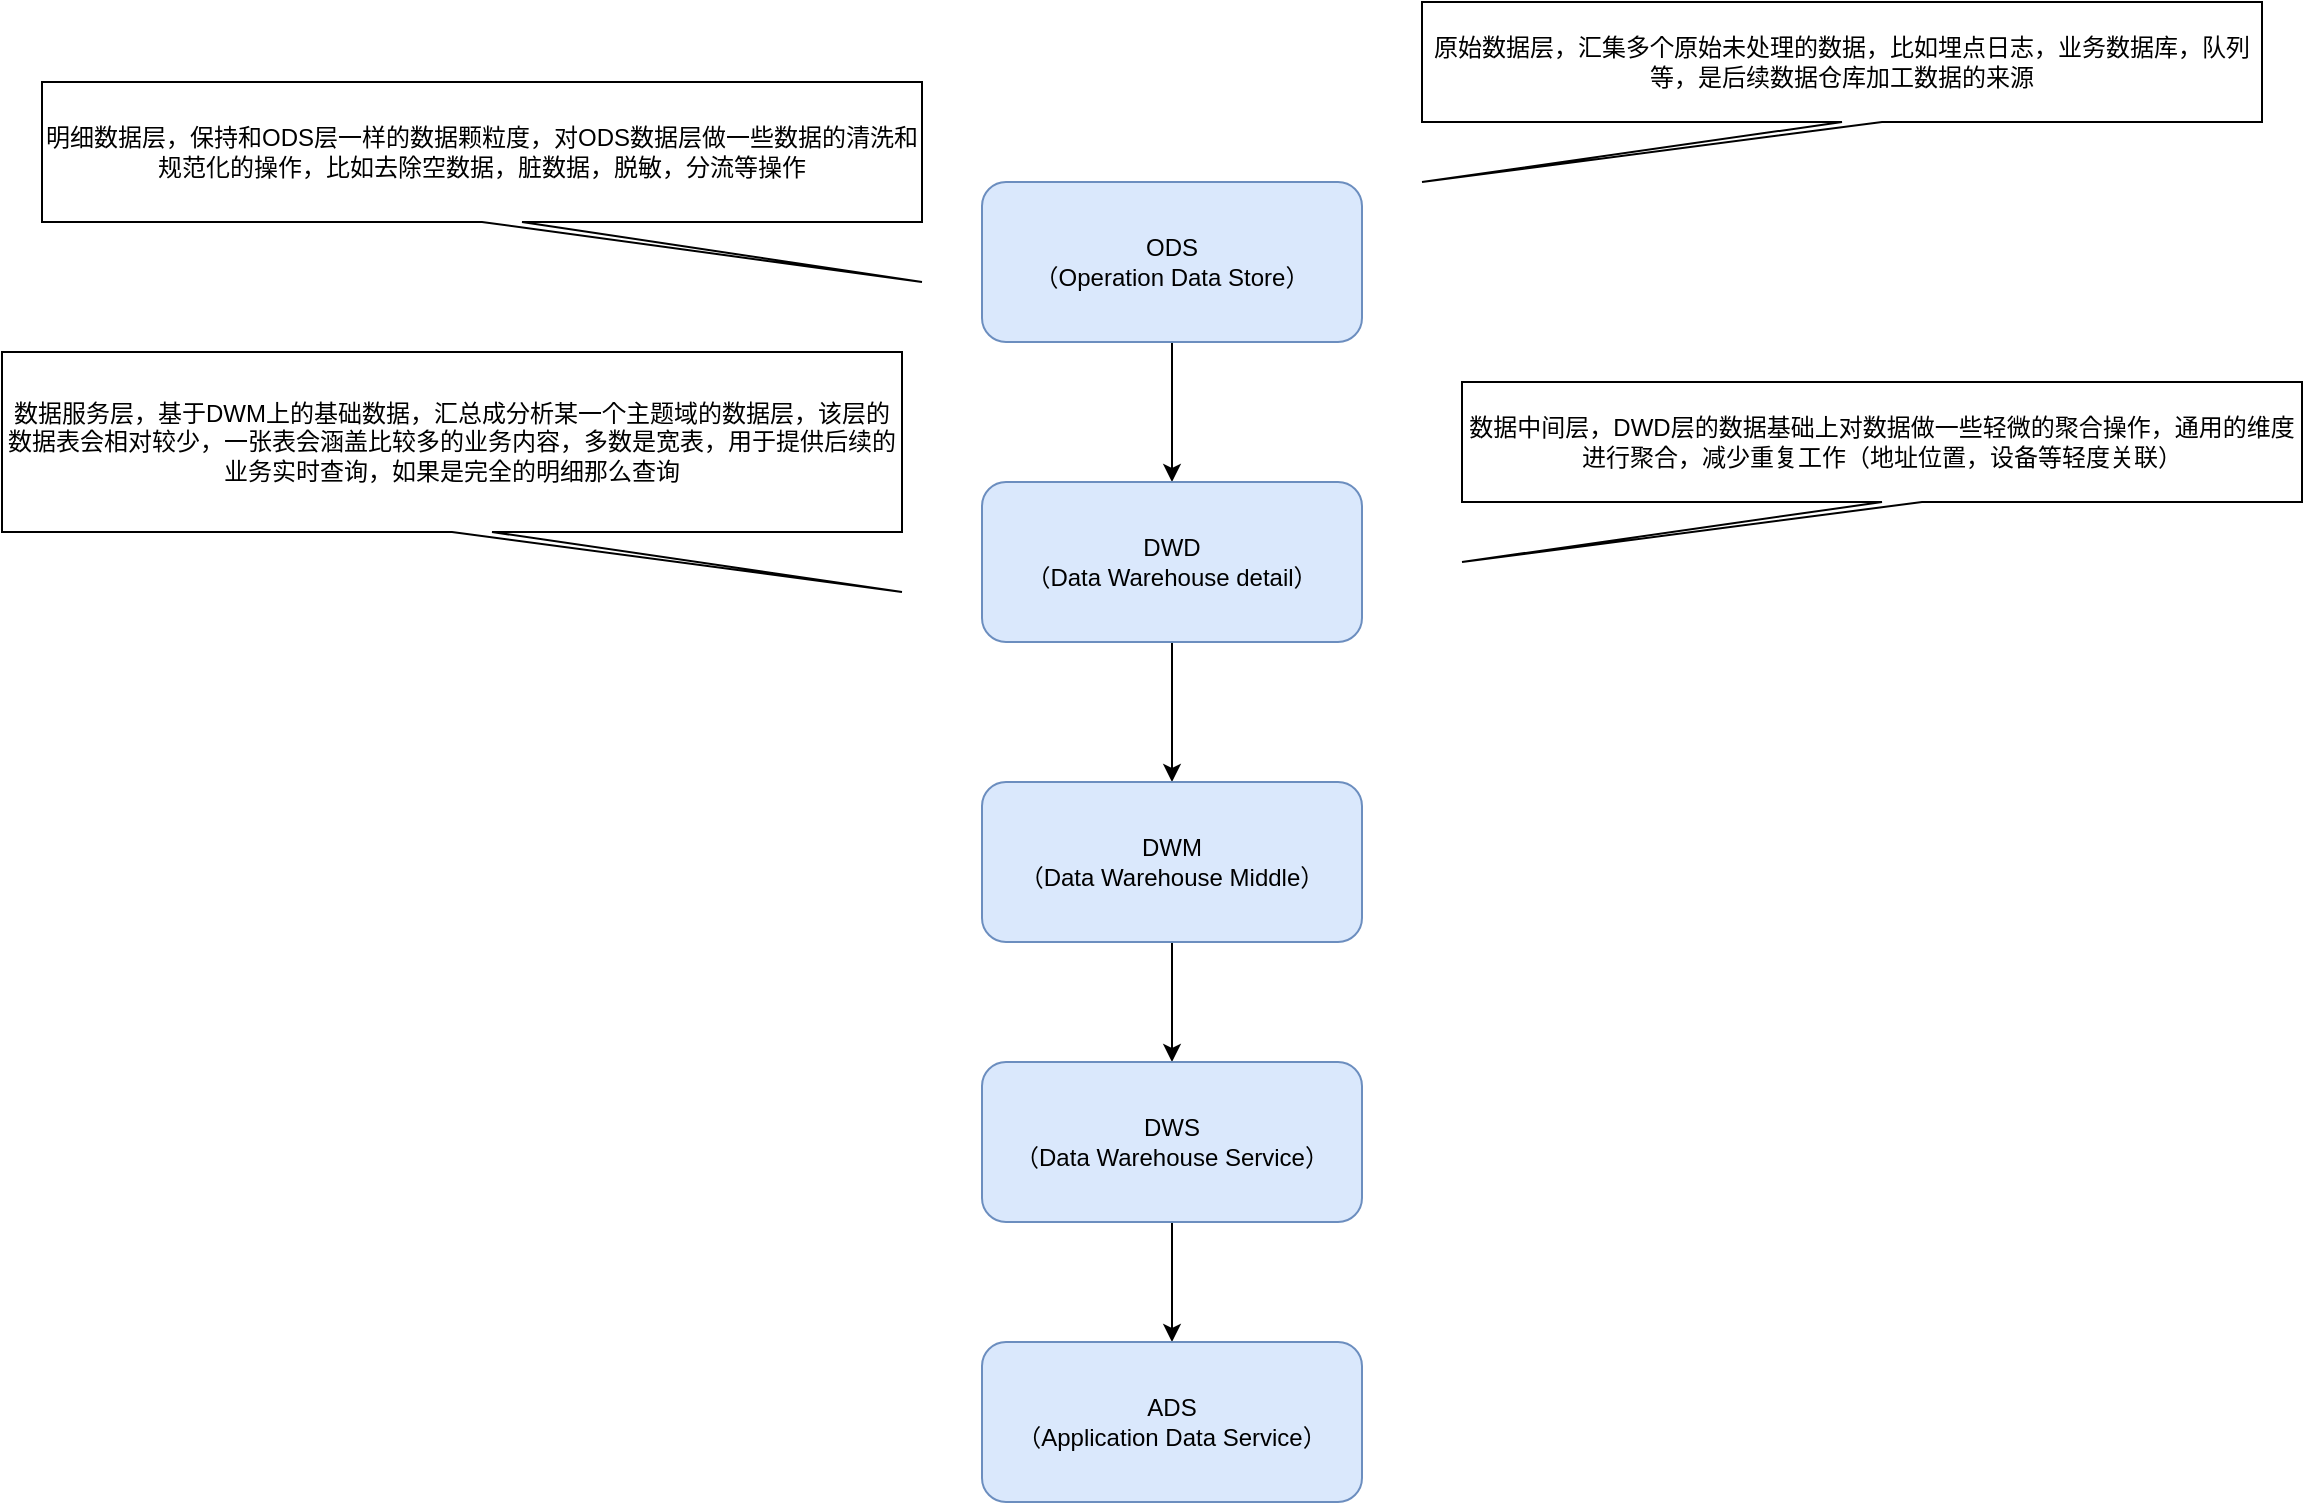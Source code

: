 <mxfile version="26.2.14">
  <diagram name="第 1 页" id="8JYiRfVChP1ZXNUJzpnb">
    <mxGraphModel dx="1869" dy="535" grid="1" gridSize="10" guides="1" tooltips="1" connect="1" arrows="1" fold="1" page="1" pageScale="1" pageWidth="827" pageHeight="1169" math="0" shadow="0">
      <root>
        <mxCell id="0" />
        <mxCell id="1" parent="0" />
        <mxCell id="90SKvVA2a7kRM0y8JjaH-15" style="edgeStyle=orthogonalEdgeStyle;rounded=0;orthogonalLoop=1;jettySize=auto;html=1;" edge="1" parent="1" source="90SKvVA2a7kRM0y8JjaH-2" target="90SKvVA2a7kRM0y8JjaH-11">
          <mxGeometry relative="1" as="geometry" />
        </mxCell>
        <mxCell id="90SKvVA2a7kRM0y8JjaH-2" value="&lt;font style=&quot;vertical-align: inherit;&quot; class=&quot;notranslate fyzs-translate-target fyzs-translate-target-wrapper&quot;&gt;&lt;font style=&quot;vertical-align: inherit;&quot; class=&quot;notranslate fyzs-translate-target fyzs-translate-target-box&quot;&gt;&lt;font style=&quot;vertical-align: inherit;&quot; title=&quot;O&quot; class=&quot;notranslate fyzs-translate-target fyzs-translate-target-text&quot;&gt;ODS&lt;/font&gt;&lt;/font&gt;&lt;/font&gt;&lt;div&gt;&lt;font style=&quot;vertical-align: inherit;&quot; class=&quot;notranslate fyzs-translate-target fyzs-translate-target-wrapper&quot;&gt;&lt;font style=&quot;vertical-align: inherit;&quot; class=&quot;notranslate fyzs-translate-target fyzs-translate-target-box&quot;&gt;&lt;font style=&quot;vertical-align: inherit;&quot; title=&quot;O&quot; class=&quot;notranslate fyzs-translate-target fyzs-translate-target-text&quot;&gt;（Operation Data Store）&lt;/font&gt;&lt;/font&gt;&lt;/font&gt;&lt;/div&gt;" style="rounded=1;whiteSpace=wrap;html=1;fillColor=#dae8fc;strokeColor=#6c8ebf;" vertex="1" parent="1">
          <mxGeometry x="370" y="130" width="190" height="80" as="geometry" />
        </mxCell>
        <mxCell id="90SKvVA2a7kRM0y8JjaH-16" style="edgeStyle=orthogonalEdgeStyle;rounded=0;orthogonalLoop=1;jettySize=auto;html=1;entryX=0.5;entryY=0;entryDx=0;entryDy=0;" edge="1" parent="1" source="90SKvVA2a7kRM0y8JjaH-11" target="90SKvVA2a7kRM0y8JjaH-12">
          <mxGeometry relative="1" as="geometry" />
        </mxCell>
        <mxCell id="90SKvVA2a7kRM0y8JjaH-11" value="&lt;font style=&quot;vertical-align: inherit;&quot; class=&quot;notranslate fyzs-translate-target fyzs-translate-target-wrapper&quot;&gt;&lt;font style=&quot;vertical-align: inherit;&quot; class=&quot;notranslate fyzs-translate-target fyzs-translate-target-box&quot;&gt;&lt;font style=&quot;vertical-align: inherit;&quot; title=&quot;D&quot; class=&quot;notranslate fyzs-translate-target fyzs-translate-target-text&quot;&gt;DWD&lt;/font&gt;&lt;/font&gt;&lt;/font&gt;&lt;div&gt;&lt;font style=&quot;vertical-align: inherit;&quot; class=&quot;notranslate fyzs-translate-target fyzs-translate-target-wrapper&quot;&gt;&lt;font style=&quot;vertical-align: inherit;&quot; class=&quot;notranslate fyzs-translate-target fyzs-translate-target-box&quot;&gt;&lt;font style=&quot;vertical-align: inherit;&quot; title=&quot;D&quot; class=&quot;notranslate fyzs-translate-target fyzs-translate-target-text&quot;&gt;（Data Warehouse detail）&lt;/font&gt;&lt;/font&gt;&lt;/font&gt;&lt;/div&gt;" style="rounded=1;whiteSpace=wrap;html=1;fillColor=#dae8fc;strokeColor=#6c8ebf;" vertex="1" parent="1">
          <mxGeometry x="370" y="280" width="190" height="80" as="geometry" />
        </mxCell>
        <mxCell id="90SKvVA2a7kRM0y8JjaH-17" style="edgeStyle=orthogonalEdgeStyle;rounded=0;orthogonalLoop=1;jettySize=auto;html=1;" edge="1" parent="1" source="90SKvVA2a7kRM0y8JjaH-12" target="90SKvVA2a7kRM0y8JjaH-13">
          <mxGeometry relative="1" as="geometry" />
        </mxCell>
        <mxCell id="90SKvVA2a7kRM0y8JjaH-12" value="&lt;font style=&quot;vertical-align: inherit;&quot; class=&quot;notranslate fyzs-translate-target fyzs-translate-target-wrapper&quot;&gt;&lt;font style=&quot;vertical-align: inherit;&quot; class=&quot;notranslate fyzs-translate-target fyzs-translate-target-box&quot;&gt;&lt;font style=&quot;vertical-align: inherit;&quot; title=&quot;D&quot; class=&quot;notranslate fyzs-translate-target fyzs-translate-target-text&quot;&gt;DWM&lt;/font&gt;&lt;/font&gt;&lt;/font&gt;&lt;div&gt;&lt;font style=&quot;vertical-align: inherit;&quot; class=&quot;notranslate fyzs-translate-target fyzs-translate-target-wrapper&quot;&gt;&lt;font style=&quot;vertical-align: inherit;&quot; class=&quot;notranslate fyzs-translate-target fyzs-translate-target-box&quot;&gt;&lt;font style=&quot;vertical-align: inherit;&quot; title=&quot;D&quot; class=&quot;notranslate fyzs-translate-target fyzs-translate-target-text&quot;&gt;（Data Warehouse Middle）&lt;/font&gt;&lt;/font&gt;&lt;/font&gt;&lt;/div&gt;" style="rounded=1;whiteSpace=wrap;html=1;fillColor=#dae8fc;strokeColor=#6c8ebf;" vertex="1" parent="1">
          <mxGeometry x="370" y="430" width="190" height="80" as="geometry" />
        </mxCell>
        <mxCell id="90SKvVA2a7kRM0y8JjaH-18" style="edgeStyle=orthogonalEdgeStyle;rounded=0;orthogonalLoop=1;jettySize=auto;html=1;entryX=0.5;entryY=0;entryDx=0;entryDy=0;" edge="1" parent="1" source="90SKvVA2a7kRM0y8JjaH-13" target="90SKvVA2a7kRM0y8JjaH-14">
          <mxGeometry relative="1" as="geometry" />
        </mxCell>
        <mxCell id="90SKvVA2a7kRM0y8JjaH-13" value="&lt;font style=&quot;vertical-align: inherit;&quot; class=&quot;notranslate fyzs-translate-target fyzs-translate-target-wrapper&quot;&gt;&lt;font style=&quot;vertical-align: inherit;&quot; class=&quot;notranslate fyzs-translate-target fyzs-translate-target-box&quot;&gt;&lt;font style=&quot;vertical-align: inherit;&quot; title=&quot;D&quot; class=&quot;notranslate fyzs-translate-target fyzs-translate-target-text&quot;&gt;DWS&lt;/font&gt;&lt;/font&gt;&lt;/font&gt;&lt;div&gt;&lt;font style=&quot;vertical-align: inherit;&quot; class=&quot;notranslate fyzs-translate-target fyzs-translate-target-wrapper&quot;&gt;&lt;font style=&quot;vertical-align: inherit;&quot; class=&quot;notranslate fyzs-translate-target fyzs-translate-target-box&quot;&gt;&lt;font style=&quot;vertical-align: inherit;&quot; title=&quot;D&quot; class=&quot;notranslate fyzs-translate-target fyzs-translate-target-text&quot;&gt;（Data Warehouse Service）&lt;/font&gt;&lt;/font&gt;&lt;/font&gt;&lt;/div&gt;" style="rounded=1;whiteSpace=wrap;html=1;fillColor=#dae8fc;strokeColor=#6c8ebf;" vertex="1" parent="1">
          <mxGeometry x="370" y="570" width="190" height="80" as="geometry" />
        </mxCell>
        <mxCell id="90SKvVA2a7kRM0y8JjaH-14" value="&lt;font style=&quot;vertical-align: inherit;&quot; class=&quot;notranslate fyzs-translate-target fyzs-translate-target-wrapper&quot;&gt;&lt;font style=&quot;vertical-align: inherit;&quot; class=&quot;notranslate fyzs-translate-target fyzs-translate-target-box&quot;&gt;&lt;font style=&quot;vertical-align: inherit;&quot; title=&quot;A&quot; class=&quot;notranslate fyzs-translate-target fyzs-translate-target-text&quot;&gt;ADS&lt;/font&gt;&lt;/font&gt;&lt;/font&gt;&lt;div&gt;&lt;font style=&quot;vertical-align: inherit;&quot; class=&quot;notranslate fyzs-translate-target fyzs-translate-target-wrapper&quot;&gt;&lt;font style=&quot;vertical-align: inherit;&quot; class=&quot;notranslate fyzs-translate-target fyzs-translate-target-box&quot;&gt;&lt;font style=&quot;vertical-align: inherit;&quot; title=&quot;A&quot; class=&quot;notranslate fyzs-translate-target fyzs-translate-target-text&quot;&gt;（Application Data Service）&lt;/font&gt;&lt;/font&gt;&lt;/font&gt;&lt;/div&gt;" style="rounded=1;whiteSpace=wrap;html=1;fillColor=#dae8fc;strokeColor=#6c8ebf;" vertex="1" parent="1">
          <mxGeometry x="370" y="710" width="190" height="80" as="geometry" />
        </mxCell>
        <mxCell id="90SKvVA2a7kRM0y8JjaH-19" value="&lt;font style=&quot;vertical-align: inherit;&quot; class=&quot;notranslate fyzs-translate-target fyzs-translate-target-wrapper&quot;&gt;&lt;font style=&quot;vertical-align: inherit;&quot; class=&quot;notranslate fyzs-translate-target fyzs-translate-target-box&quot;&gt;&lt;font style=&quot;vertical-align: inherit;&quot; title=&quot;y&quot; class=&quot;notranslate fyzs-translate-target fyzs-translate-target-text&quot;&gt;原始数据层，汇集多个原始未处理的数据，比如埋点日志，业务数据库，队列等，是后续数据仓库加工数据的来源&lt;/font&gt;&lt;/font&gt;&lt;/font&gt;" style="shape=callout;whiteSpace=wrap;html=1;perimeter=calloutPerimeter;position2=0;" vertex="1" parent="1">
          <mxGeometry x="590" y="40" width="420" height="90" as="geometry" />
        </mxCell>
        <mxCell id="90SKvVA2a7kRM0y8JjaH-20" value="&lt;font style=&quot;vertical-align: inherit;&quot; class=&quot;notranslate fyzs-translate-target fyzs-translate-target-wrapper&quot;&gt;&lt;font style=&quot;vertical-align: inherit;&quot; class=&quot;notranslate fyzs-translate-target fyzs-translate-target-box&quot;&gt;&lt;font style=&quot;vertical-align: inherit;&quot; title=&quot;m&quot; class=&quot;notranslate fyzs-translate-target fyzs-translate-target-text&quot;&gt;明细数据层，保持和ODS层一样的数据颗粒度，对ODS数据层做一些数据的清洗和规范化的操作，比如去除空数据，脏数据，脱敏，分流等操作&lt;/font&gt;&lt;/font&gt;&lt;/font&gt;" style="shape=callout;whiteSpace=wrap;html=1;perimeter=calloutPerimeter;position2=1;" vertex="1" parent="1">
          <mxGeometry x="-100" y="80" width="440" height="100" as="geometry" />
        </mxCell>
        <mxCell id="90SKvVA2a7kRM0y8JjaH-21" value="&lt;font style=&quot;vertical-align: inherit;&quot; class=&quot;notranslate fyzs-translate-target fyzs-translate-target-wrapper&quot;&gt;&lt;font style=&quot;vertical-align: inherit;&quot; class=&quot;notranslate fyzs-translate-target fyzs-translate-target-box&quot;&gt;&lt;font style=&quot;vertical-align: inherit;&quot; title=&quot;s&quot; class=&quot;notranslate fyzs-translate-target fyzs-translate-target-text&quot;&gt;数据中间层，DWD层的数据基础上对数据做一些轻微的聚合操作，通用的维度进行聚合，减少重复工作（地址位置，设备等轻度关联）&lt;/font&gt;&lt;/font&gt;&lt;/font&gt;" style="shape=callout;whiteSpace=wrap;html=1;perimeter=calloutPerimeter;position2=0;" vertex="1" parent="1">
          <mxGeometry x="610" y="230" width="420" height="90" as="geometry" />
        </mxCell>
        <mxCell id="90SKvVA2a7kRM0y8JjaH-22" value="&lt;font style=&quot;vertical-align: inherit;&quot; class=&quot;notranslate fyzs-translate-target fyzs-translate-target-wrapper&quot;&gt;&lt;font style=&quot;vertical-align: inherit;&quot; class=&quot;notranslate fyzs-translate-target fyzs-translate-target-box&quot;&gt;&lt;font style=&quot;vertical-align: inherit;&quot; title=&quot;s&quot; class=&quot;notranslate fyzs-translate-target fyzs-translate-target-text&quot;&gt;数据服务层，基于DWM上的基础数据，汇总成分析某一个主题域的数据层，该层的数据表会相对较少，一张表会涵盖比较多的业务内容，多数是宽表，用于提供后续的业务实时查询，如果是完全的明细那么查询&lt;/font&gt;&lt;/font&gt;&lt;/font&gt;" style="shape=callout;whiteSpace=wrap;html=1;perimeter=calloutPerimeter;position2=1;" vertex="1" parent="1">
          <mxGeometry x="-120" y="215" width="450" height="120" as="geometry" />
        </mxCell>
      </root>
    </mxGraphModel>
  </diagram>
</mxfile>
